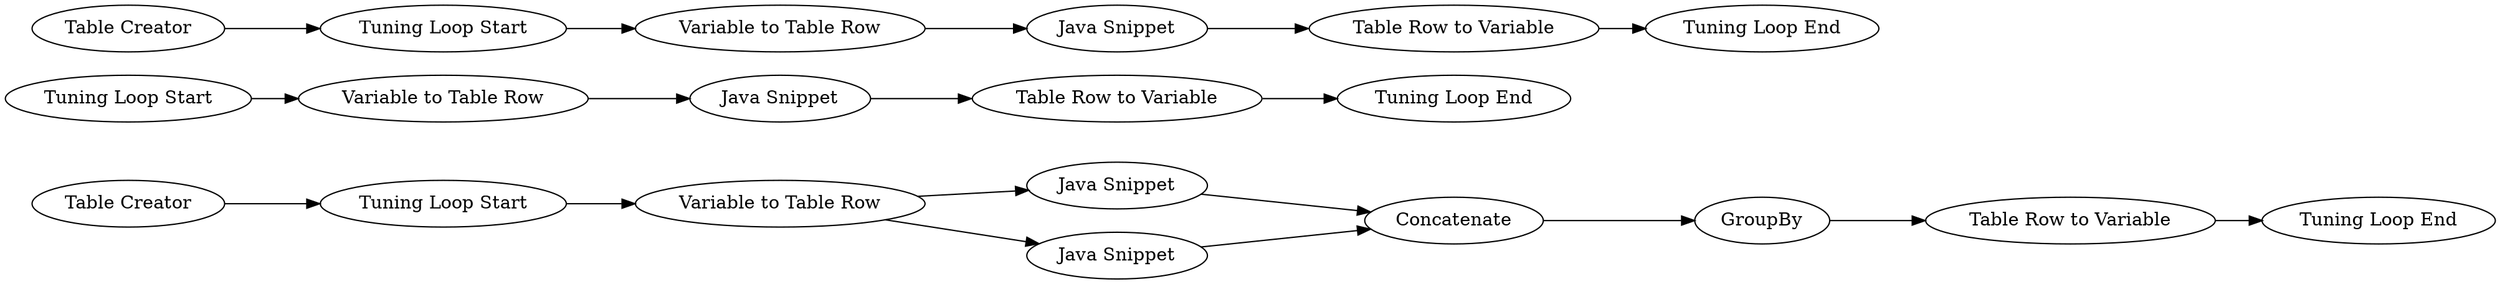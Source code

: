 digraph {
	47 -> 82
	38 -> 80
	77 -> 47
	85 -> 38
	32 -> 85
	83 -> 72
	65 -> 84
	69 -> 83
	72 -> 77
	64 -> 65
	80 -> 35
	44 -> 81
	71 -> 69
	83 -> 45
	81 -> 41
	82 -> 66
	45 -> 77
	84 -> 44
	64 [label="Table Creator"]
	84 [label="Variable to Table Row"]
	41 [label="Tuning Loop End"]
	85 [label="Variable to Table Row"]
	72 [label="Java Snippet"]
	47 [label=GroupBy]
	77 [label=Concatenate]
	83 [label="Variable to Table Row"]
	38 [label="Java Snippet"]
	81 [label="Table Row to Variable"]
	35 [label="Tuning Loop End"]
	44 [label="Java Snippet"]
	66 [label="Tuning Loop End"]
	82 [label="Table Row to Variable"]
	65 [label="Tuning Loop Start"]
	69 [label="Tuning Loop Start"]
	71 [label="Table Creator"]
	80 [label="Table Row to Variable"]
	32 [label="Tuning Loop Start"]
	45 [label="Java Snippet"]
	rankdir=LR
}

